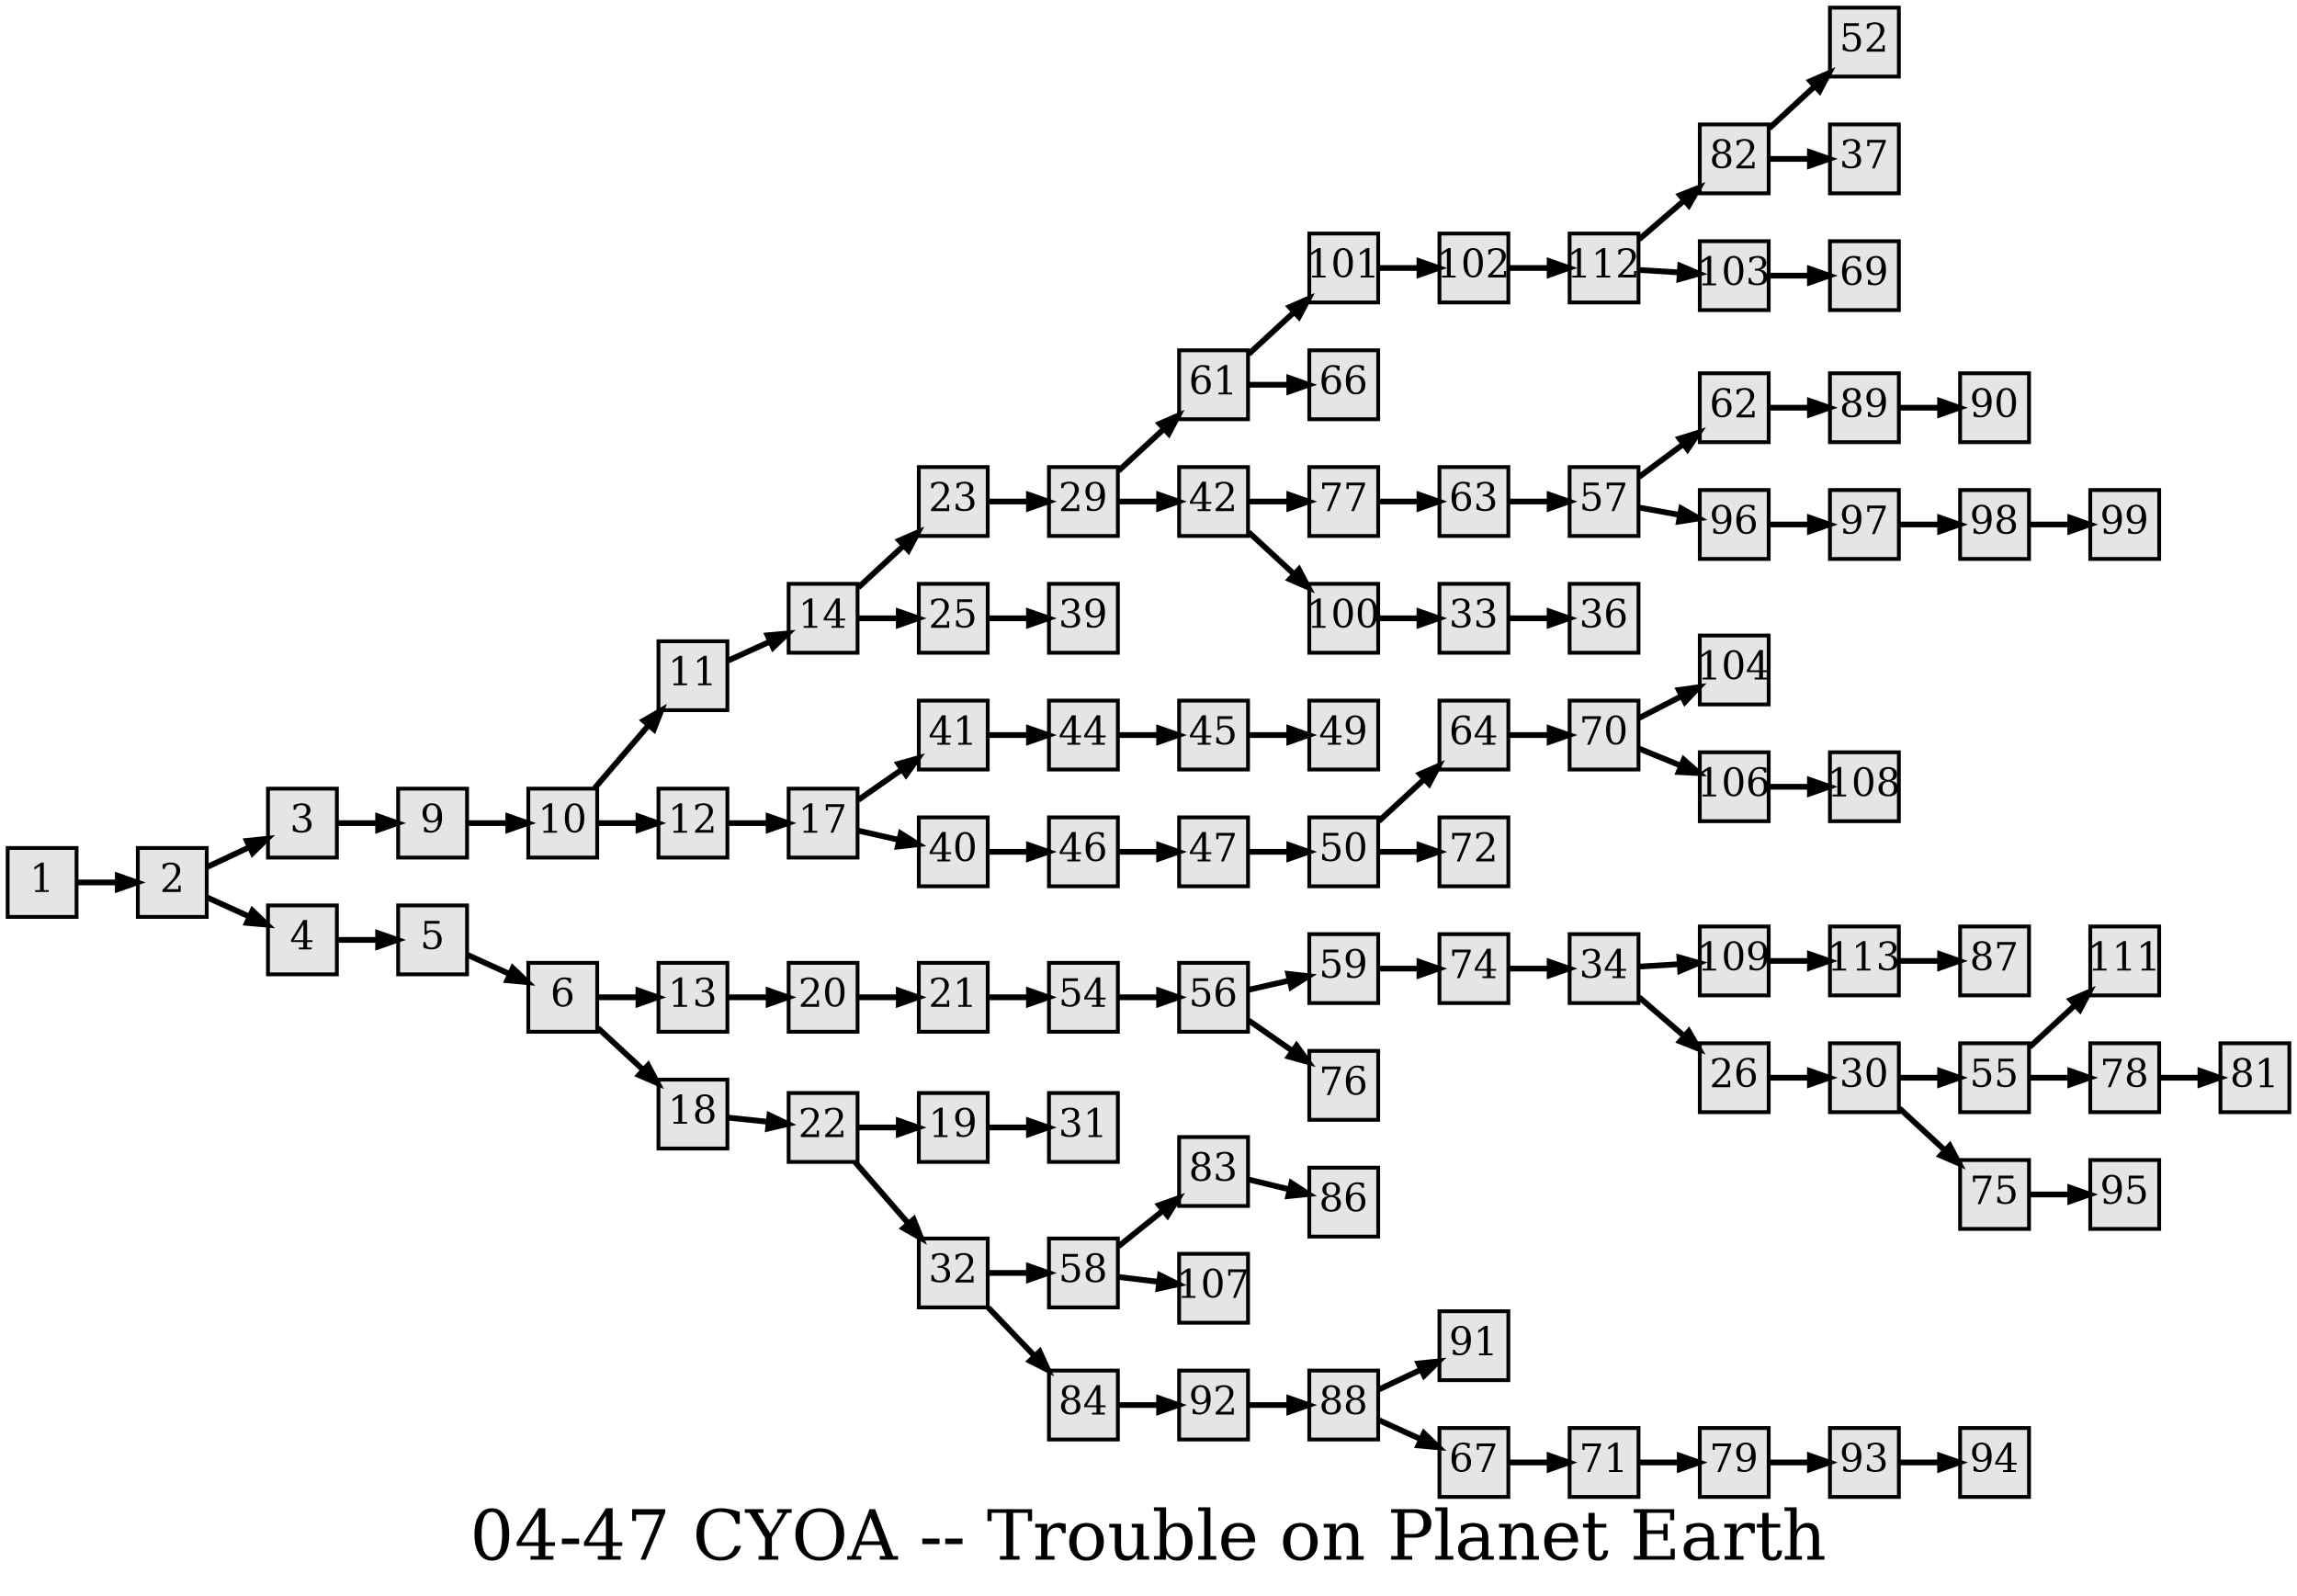 digraph g{
  graph [ label="04-47 CYOA -- Trouble on Planet Earth" rankdir=LR, ordering=out, fontsize=36, nodesep="0.35", ranksep="0.45"];
  node  [shape=rect, penwidth=2, fontsize=20, style=filled, fillcolor=grey90, margin="0,0", labelfloat=true, regular=true, fixedsize=true];
  edge  [labelfloat=true, penwidth=3, fontsize=12];

  1 -> 2;
  2 -> 3;
  2 -> 4;
  3 -> 9;
  4 -> 5;
  5 -> 6;
  6 -> 13;
  6 -> 18;
  9 -> 10;
  10 -> 11;
  10 -> 12;
  11 -> 14;
  12 -> 17;
  13 -> 20;
  14 -> 23;
  14 -> 25;
  17 -> 41;
  17 -> 40;
  18 -> 22;
  19 -> 31;
  20 -> 21;
  21 -> 54;
  22 -> 19;
  22 -> 32;
  23 -> 29;
  25 -> 39;
  26 -> 30;
  29 -> 61;
  29 -> 42;
  30 -> 55;
  30 -> 75;
  32 -> 58;
  32 -> 84;
  33 -> 36;
  34 -> 109;
  34 -> 26;
  40 -> 46;
  41 -> 44;
  42 -> 77;
  42 -> 100;
  44 -> 45;
  45 -> 49;
  46 -> 47;
  47 -> 50;
  50 -> 64;
  50 -> 72;
  54 -> 56;
  55 -> 111;
  55 -> 78;
  56 -> 59;
  56 -> 76;
  57 -> 62;
  57 -> 96;
  58 -> 83;
  58 -> 107;
  59 -> 74;
  61 -> 101;
  61 -> 66;
  62 -> 89;
  63 -> 57;
  64 -> 70;
  67 -> 71;
  70 -> 104;
  70 -> 106;
  71 -> 79;
  74 -> 34;
  75 -> 95;
  77 -> 63;
  78 -> 81;
  79 -> 93;
  82 -> 52;
  82 -> 37;
  83 -> 86;
  84 -> 92;
  88 -> 91;
  88 -> 67;
  89 -> 90;
  92 -> 88;
  93 -> 94;
  96 -> 97;
  97 -> 98;
  98 -> 99;
  100 -> 33;
  101 -> 102;
  102 -> 112;
  103 -> 69;
  106 -> 108;
  109 -> 113;
  112 -> 82;
  112 -> 103;
  113 -> 87;
}

